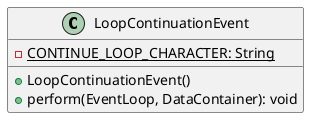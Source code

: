 @startuml

    class LoopContinuationEvent {
        {static} -CONTINUE_LOOP_CHARACTER: String
        +LoopContinuationEvent()
        +perform(EventLoop, DataContainer): void
    }

@enduml
